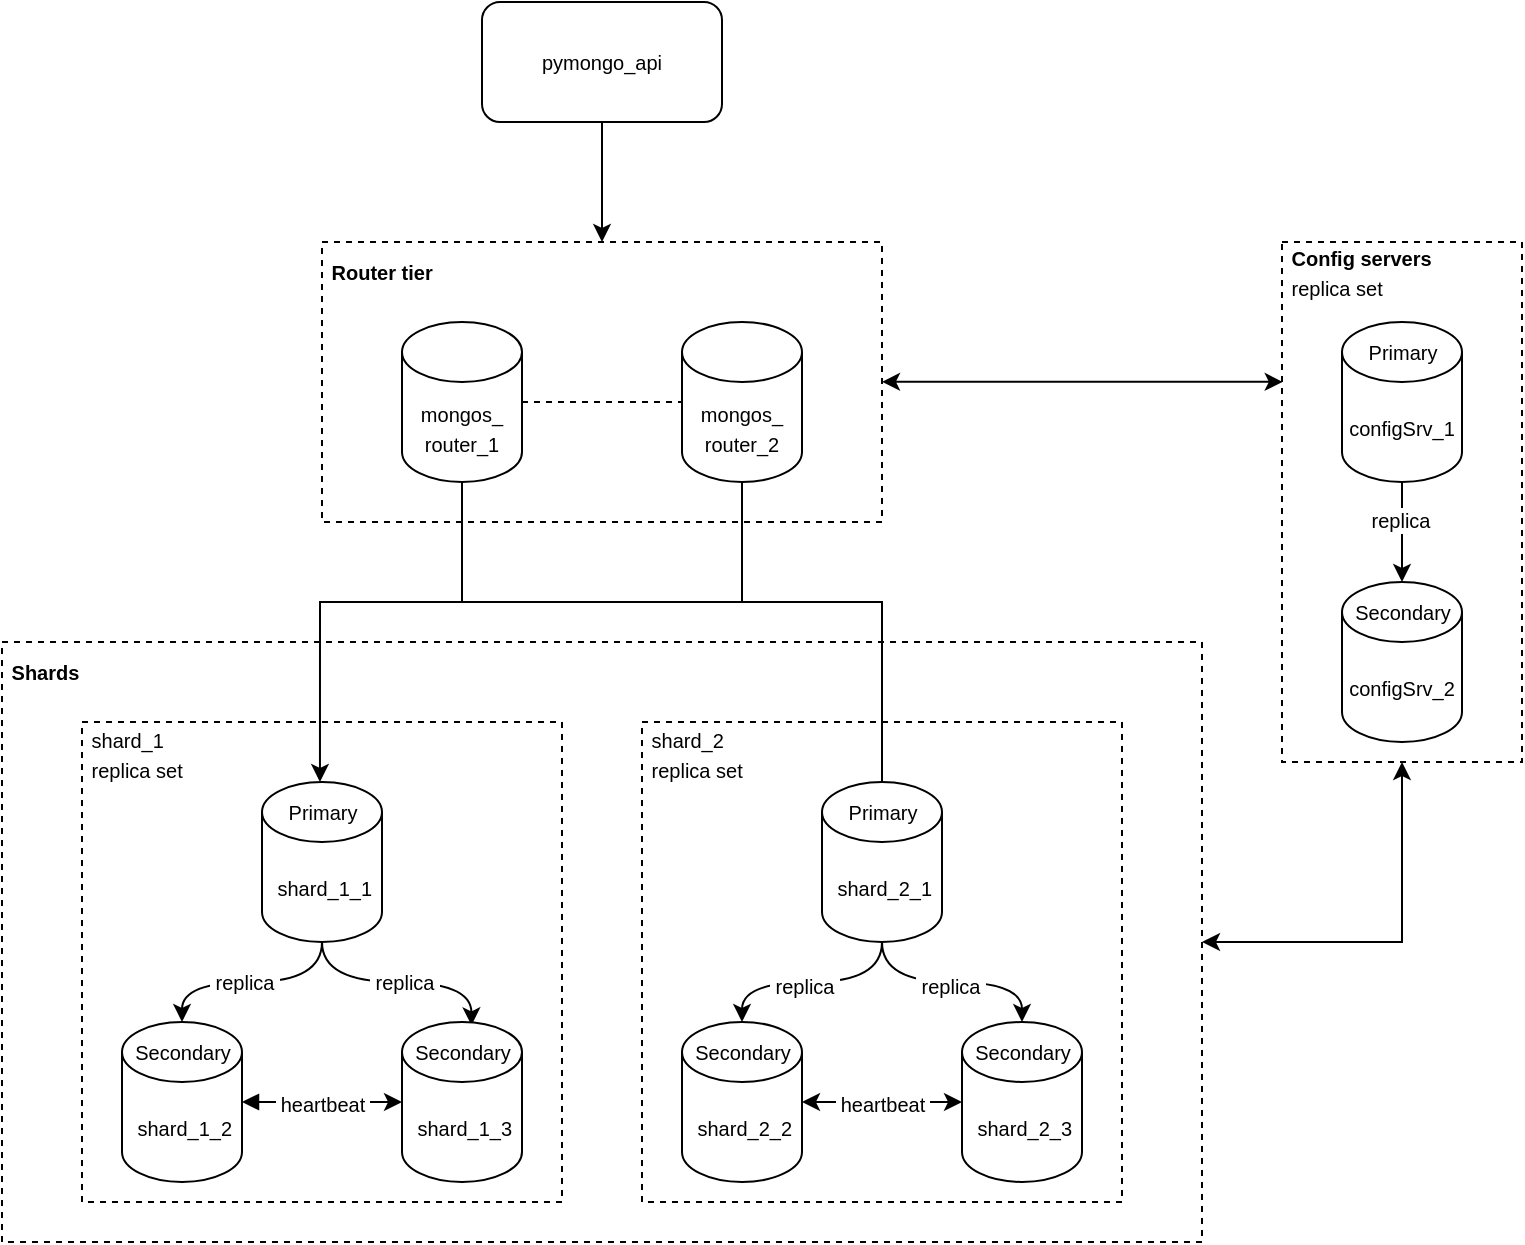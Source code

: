 <mxfile version="24.7.17">
  <diagram name="Page-1" id="-H_mtQnk-PTXWXPvYvuk">
    <mxGraphModel dx="1434" dy="836" grid="0" gridSize="10" guides="1" tooltips="1" connect="1" arrows="1" fold="1" page="1" pageScale="1" pageWidth="1169" pageHeight="827" math="0" shadow="0">
      <root>
        <mxCell id="0" />
        <mxCell id="1" parent="0" />
        <mxCell id="cGjk7bym4qa5nAbKxPeu-12" value="" style="rounded=0;whiteSpace=wrap;html=1;dashed=1;" parent="1" vertex="1">
          <mxGeometry x="160" y="440" width="600" height="300" as="geometry" />
        </mxCell>
        <mxCell id="cGjk7bym4qa5nAbKxPeu-18" value="" style="rounded=0;whiteSpace=wrap;html=1;dashed=1;" parent="1" vertex="1">
          <mxGeometry x="480" y="480" width="240" height="240" as="geometry" />
        </mxCell>
        <mxCell id="cGjk7bym4qa5nAbKxPeu-41" style="edgeStyle=orthogonalEdgeStyle;rounded=0;orthogonalLoop=1;jettySize=auto;html=1;entryX=0.5;entryY=1;entryDx=0;entryDy=0;fontFamily=Helvetica;fontSize=12;fontColor=default;startArrow=classic;startFill=1;" parent="1" source="cGjk7bym4qa5nAbKxPeu-12" target="cGjk7bym4qa5nAbKxPeu-26" edge="1">
          <mxGeometry relative="1" as="geometry" />
        </mxCell>
        <mxCell id="cGjk7bym4qa5nAbKxPeu-4" value="" style="rounded=0;whiteSpace=wrap;html=1;dashed=1;" parent="1" vertex="1">
          <mxGeometry x="320" y="240" width="280" height="140" as="geometry" />
        </mxCell>
        <mxCell id="cGjk7bym4qa5nAbKxPeu-36" style="edgeStyle=orthogonalEdgeStyle;rounded=0;orthogonalLoop=1;jettySize=auto;html=1;fontFamily=Helvetica;fontSize=12;fontColor=default;startArrow=none;startFill=0;endArrow=none;endFill=0;" parent="1" source="cGjk7bym4qa5nAbKxPeu-1" edge="1">
          <mxGeometry relative="1" as="geometry">
            <mxPoint x="530" y="420" as="targetPoint" />
          </mxGeometry>
        </mxCell>
        <mxCell id="cGjk7bym4qa5nAbKxPeu-1" value="&lt;span style=&quot;font-size: 10px; text-wrap: nowrap;&quot;&gt;mongos_&lt;br&gt;router_2&lt;/span&gt;" style="shape=cylinder3;whiteSpace=wrap;html=1;boundedLbl=1;backgroundOutline=1;size=15;" parent="1" vertex="1">
          <mxGeometry x="500" y="280" width="60" height="80" as="geometry" />
        </mxCell>
        <mxCell id="cGjk7bym4qa5nAbKxPeu-34" style="edgeStyle=orthogonalEdgeStyle;rounded=0;orthogonalLoop=1;jettySize=auto;html=1;fontFamily=Helvetica;fontSize=12;fontColor=default;" parent="1" source="cGjk7bym4qa5nAbKxPeu-2" edge="1">
          <mxGeometry relative="1" as="geometry">
            <Array as="points">
              <mxPoint x="390" y="420" />
              <mxPoint x="600" y="420" />
              <mxPoint x="600" y="511" />
            </Array>
            <mxPoint x="600" y="510" as="targetPoint" />
          </mxGeometry>
        </mxCell>
        <mxCell id="cGjk7bym4qa5nAbKxPeu-2" value="&lt;font style=&quot;font-size: 10px;&quot;&gt;&lt;span style=&quot;text-wrap: nowrap;&quot;&gt;mongos_&lt;br&gt;router_&lt;/span&gt;&lt;span style=&quot;text-wrap: nowrap; background-color: initial;&quot;&gt;1&lt;/span&gt;&lt;/font&gt;" style="shape=cylinder3;whiteSpace=wrap;html=1;boundedLbl=1;backgroundOutline=1;size=15;" parent="1" vertex="1">
          <mxGeometry x="360" y="280" width="60" height="80" as="geometry" />
        </mxCell>
        <mxCell id="cGjk7bym4qa5nAbKxPeu-6" value="&lt;b&gt;&lt;font style=&quot;font-size: 10px;&quot;&gt;&amp;nbsp;Router tier&lt;/font&gt;&lt;/b&gt;" style="text;html=1;align=left;verticalAlign=middle;resizable=0;points=[];autosize=1;strokeColor=none;fillColor=none;" parent="1" vertex="1">
          <mxGeometry x="320" y="240" width="80" height="30" as="geometry" />
        </mxCell>
        <mxCell id="cGjk7bym4qa5nAbKxPeu-32" style="edgeStyle=orthogonalEdgeStyle;rounded=0;orthogonalLoop=1;jettySize=auto;html=1;entryX=0.5;entryY=0;entryDx=0;entryDy=0;fontFamily=Helvetica;fontSize=12;fontColor=default;" parent="1" source="cGjk7bym4qa5nAbKxPeu-11" target="cGjk7bym4qa5nAbKxPeu-4" edge="1">
          <mxGeometry relative="1" as="geometry" />
        </mxCell>
        <mxCell id="cGjk7bym4qa5nAbKxPeu-11" value="&lt;font style=&quot;font-size: 10px;&quot;&gt;pymongo_api&lt;/font&gt;" style="rounded=1;whiteSpace=wrap;html=1;" parent="1" vertex="1">
          <mxGeometry x="400" y="120" width="120" height="60" as="geometry" />
        </mxCell>
        <mxCell id="cGjk7bym4qa5nAbKxPeu-15" value="&lt;b&gt;&lt;font style=&quot;font-size: 10px;&quot;&gt;&amp;nbsp;Shards&lt;/font&gt;&lt;/b&gt;" style="text;html=1;align=left;verticalAlign=middle;resizable=0;points=[];autosize=1;strokeColor=none;fillColor=none;" parent="1" vertex="1">
          <mxGeometry x="160" y="442" width="55" height="26" as="geometry" />
        </mxCell>
        <mxCell id="cGjk7bym4qa5nAbKxPeu-17" value="" style="rounded=0;whiteSpace=wrap;html=1;dashed=1;" parent="1" vertex="1">
          <mxGeometry x="200" y="480" width="240" height="240" as="geometry" />
        </mxCell>
        <mxCell id="eWWVPXVCPQMt0IXXM3mS-13" style="edgeStyle=orthogonalEdgeStyle;rounded=0;orthogonalLoop=1;jettySize=auto;html=1;curved=1;exitX=0.5;exitY=1;exitDx=0;exitDy=0;exitPerimeter=0;" parent="1" source="cGjk7bym4qa5nAbKxPeu-14" target="eWWVPXVCPQMt0IXXM3mS-8" edge="1">
          <mxGeometry relative="1" as="geometry" />
        </mxCell>
        <mxCell id="eWWVPXVCPQMt0IXXM3mS-16" value="&lt;span style=&quot;font-size: 10px;&quot;&gt;&amp;nbsp;replica&amp;nbsp;&lt;/span&gt;" style="edgeLabel;html=1;align=center;verticalAlign=middle;resizable=0;points=[];" parent="eWWVPXVCPQMt0IXXM3mS-13" vertex="1" connectable="0">
          <mxGeometry x="0.083" relative="1" as="geometry">
            <mxPoint as="offset" />
          </mxGeometry>
        </mxCell>
        <mxCell id="eWWVPXVCPQMt0IXXM3mS-14" style="edgeStyle=orthogonalEdgeStyle;rounded=0;orthogonalLoop=1;jettySize=auto;html=1;curved=1;entryX=0.579;entryY=0.021;entryDx=0;entryDy=0;entryPerimeter=0;exitX=0.5;exitY=1;exitDx=0;exitDy=0;exitPerimeter=0;" parent="1" source="cGjk7bym4qa5nAbKxPeu-14" target="eWWVPXVCPQMt0IXXM3mS-3" edge="1">
          <mxGeometry relative="1" as="geometry" />
        </mxCell>
        <mxCell id="eWWVPXVCPQMt0IXXM3mS-17" value="&lt;span style=&quot;font-size: 10px;&quot;&gt;&amp;nbsp;replica&amp;nbsp;&lt;/span&gt;" style="edgeLabel;html=1;align=center;verticalAlign=middle;resizable=0;points=[];" parent="eWWVPXVCPQMt0IXXM3mS-14" vertex="1" connectable="0">
          <mxGeometry x="0.037" y="1" relative="1" as="geometry">
            <mxPoint y="1" as="offset" />
          </mxGeometry>
        </mxCell>
        <mxCell id="cGjk7bym4qa5nAbKxPeu-14" value="&lt;font style=&quot;text-align: left; text-wrap: nowrap; font-size: 10px;&quot;&gt;&amp;nbsp;shard_1_1&lt;/font&gt;" style="shape=cylinder3;whiteSpace=wrap;html=1;boundedLbl=1;backgroundOutline=1;size=15;" parent="1" vertex="1">
          <mxGeometry x="290" y="510" width="60" height="80" as="geometry" />
        </mxCell>
        <mxCell id="eWWVPXVCPQMt0IXXM3mS-18" value="" style="edgeStyle=orthogonalEdgeStyle;rounded=0;orthogonalLoop=1;jettySize=auto;html=1;curved=1;exitX=0.5;exitY=1;exitDx=0;exitDy=0;exitPerimeter=0;" parent="1" source="cGjk7bym4qa5nAbKxPeu-19" target="eWWVPXVCPQMt0IXXM3mS-11" edge="1">
          <mxGeometry relative="1" as="geometry" />
        </mxCell>
        <mxCell id="eWWVPXVCPQMt0IXXM3mS-24" value="&lt;span style=&quot;font-size: 10px;&quot;&gt;&amp;nbsp;replica&amp;nbsp;&lt;/span&gt;" style="edgeLabel;html=1;align=center;verticalAlign=middle;resizable=0;points=[];" parent="eWWVPXVCPQMt0IXXM3mS-18" vertex="1" connectable="0">
          <mxGeometry x="-0.026" y="-2" relative="1" as="geometry">
            <mxPoint as="offset" />
          </mxGeometry>
        </mxCell>
        <mxCell id="cGjk7bym4qa5nAbKxPeu-19" value="&lt;span style=&quot;font-size: 10px; text-align: left; text-wrap: nowrap;&quot;&gt;&amp;nbsp;shard_2_1&lt;/span&gt;" style="shape=cylinder3;whiteSpace=wrap;html=1;boundedLbl=1;backgroundOutline=1;size=15;" parent="1" vertex="1">
          <mxGeometry x="570" y="510" width="60" height="80" as="geometry" />
        </mxCell>
        <mxCell id="cGjk7bym4qa5nAbKxPeu-24" value="&lt;font style=&quot;font-size: 10px;&quot;&gt;&amp;nbsp;shard_1&lt;/font&gt;&lt;div&gt;&lt;font style=&quot;font-size: 10px;&quot;&gt;&amp;nbsp;replica set&lt;/font&gt;&lt;/div&gt;" style="text;html=1;align=left;verticalAlign=middle;resizable=0;points=[];autosize=1;strokeColor=none;fillColor=none;" parent="1" vertex="1">
          <mxGeometry x="200" y="475" width="66" height="41" as="geometry" />
        </mxCell>
        <mxCell id="cGjk7bym4qa5nAbKxPeu-25" value="&lt;font style=&quot;font-size: 10px;&quot;&gt;&amp;nbsp;shard_2&lt;/font&gt;&lt;div&gt;&lt;font style=&quot;font-size: 10px;&quot;&gt;&amp;nbsp;replica set&lt;br&gt;&lt;/font&gt;&lt;/div&gt;" style="text;html=1;align=left;verticalAlign=middle;resizable=0;points=[];autosize=1;strokeColor=none;fillColor=none;" parent="1" vertex="1">
          <mxGeometry x="480" y="475" width="66" height="41" as="geometry" />
        </mxCell>
        <mxCell id="cGjk7bym4qa5nAbKxPeu-33" style="edgeStyle=orthogonalEdgeStyle;rounded=0;orthogonalLoop=1;jettySize=auto;html=1;entryX=0.483;entryY=0;entryDx=0;entryDy=0;fontFamily=Helvetica;fontSize=12;fontColor=default;entryPerimeter=0;" parent="1" source="cGjk7bym4qa5nAbKxPeu-2" target="eWWVPXVCPQMt0IXXM3mS-6" edge="1">
          <mxGeometry relative="1" as="geometry">
            <Array as="points">
              <mxPoint x="390" y="420" />
              <mxPoint x="319" y="420" />
            </Array>
          </mxGeometry>
        </mxCell>
        <mxCell id="cGjk7bym4qa5nAbKxPeu-38" style="edgeStyle=orthogonalEdgeStyle;rounded=0;orthogonalLoop=1;jettySize=auto;html=1;entryX=0;entryY=0.5;entryDx=0;entryDy=0;entryPerimeter=0;fontFamily=Helvetica;fontSize=12;fontColor=default;endArrow=none;endFill=0;dashed=1;" parent="1" source="cGjk7bym4qa5nAbKxPeu-2" target="cGjk7bym4qa5nAbKxPeu-1" edge="1">
          <mxGeometry relative="1" as="geometry" />
        </mxCell>
        <mxCell id="cGjk7bym4qa5nAbKxPeu-40" style="edgeStyle=orthogonalEdgeStyle;rounded=0;orthogonalLoop=1;jettySize=auto;html=1;fontFamily=Helvetica;fontSize=12;fontColor=default;startArrow=classic;startFill=1;entryX=0.003;entryY=0.269;entryDx=0;entryDy=0;entryPerimeter=0;" parent="1" source="cGjk7bym4qa5nAbKxPeu-4" target="cGjk7bym4qa5nAbKxPeu-26" edge="1">
          <mxGeometry relative="1" as="geometry">
            <mxPoint x="742" y="310" as="targetPoint" />
            <Array as="points">
              <mxPoint x="760" y="310" />
            </Array>
          </mxGeometry>
        </mxCell>
        <mxCell id="eWWVPXVCPQMt0IXXM3mS-2" value="&lt;span style=&quot;font-size: 10px; text-align: left; text-wrap: nowrap;&quot;&gt;&amp;nbsp;shard_1_2&lt;/span&gt;" style="shape=cylinder3;whiteSpace=wrap;html=1;boundedLbl=1;backgroundOutline=1;size=15;" parent="1" vertex="1">
          <mxGeometry x="220" y="630" width="60" height="80" as="geometry" />
        </mxCell>
        <mxCell id="eWWVPXVCPQMt0IXXM3mS-3" value="&lt;span style=&quot;font-size: 10px; text-align: left; text-wrap: nowrap;&quot;&gt;&amp;nbsp;shard_1_3&lt;/span&gt;" style="shape=cylinder3;whiteSpace=wrap;html=1;boundedLbl=1;backgroundOutline=1;size=15;" parent="1" vertex="1">
          <mxGeometry x="360" y="630" width="60" height="80" as="geometry" />
        </mxCell>
        <mxCell id="eWWVPXVCPQMt0IXXM3mS-4" value="&lt;span style=&quot;font-size: 10px; text-align: left; text-wrap: nowrap;&quot;&gt;&amp;nbsp;shard_2_2&lt;/span&gt;" style="shape=cylinder3;whiteSpace=wrap;html=1;boundedLbl=1;backgroundOutline=1;size=15;" parent="1" vertex="1">
          <mxGeometry x="500" y="630" width="60" height="80" as="geometry" />
        </mxCell>
        <mxCell id="eWWVPXVCPQMt0IXXM3mS-5" value="&lt;span style=&quot;font-size: 10px; text-align: left; text-wrap: nowrap;&quot;&gt;&amp;nbsp;shard_2_3&lt;/span&gt;" style="shape=cylinder3;whiteSpace=wrap;html=1;boundedLbl=1;backgroundOutline=1;size=15;" parent="1" vertex="1">
          <mxGeometry x="640" y="630" width="60" height="80" as="geometry" />
        </mxCell>
        <mxCell id="cGjk7bym4qa5nAbKxPeu-26" value="" style="rounded=0;whiteSpace=wrap;html=1;dashed=1;" parent="1" vertex="1">
          <mxGeometry x="800" y="240" width="120" height="260" as="geometry" />
        </mxCell>
        <mxCell id="cGjk7bym4qa5nAbKxPeu-27" value="&lt;font style=&quot;&quot;&gt;&lt;span style=&quot;font-size: 10px; text-wrap: nowrap;&quot;&gt;configSrv_&lt;/span&gt;&lt;span style=&quot;font-size: 10px; text-wrap: nowrap; background-color: initial;&quot;&gt;2&lt;/span&gt;&lt;/font&gt;" style="shape=cylinder3;whiteSpace=wrap;html=1;boundedLbl=1;backgroundOutline=1;size=15;" parent="1" vertex="1">
          <mxGeometry x="830" y="410" width="60" height="80" as="geometry" />
        </mxCell>
        <mxCell id="cGjk7bym4qa5nAbKxPeu-28" value="&lt;font style=&quot;&quot;&gt;&lt;span style=&quot;font-size: 10px; text-wrap: nowrap;&quot;&gt;configSrv_&lt;/span&gt;&lt;span style=&quot;font-size: 10px; text-wrap: nowrap; background-color: initial;&quot;&gt;1&lt;/span&gt;&lt;/font&gt;" style="shape=cylinder3;whiteSpace=wrap;html=1;boundedLbl=1;backgroundOutline=1;size=15;" parent="1" vertex="1">
          <mxGeometry x="830" y="280" width="60" height="80" as="geometry" />
        </mxCell>
        <mxCell id="cGjk7bym4qa5nAbKxPeu-29" value="&lt;b&gt;&lt;font style=&quot;font-size: 10px;&quot;&gt;&amp;nbsp;Config servers&lt;/font&gt;&lt;/b&gt;&lt;div&gt;&lt;span style=&quot;font-size: 10px;&quot;&gt;&amp;nbsp;replica set&lt;/span&gt;&lt;b&gt;&lt;font style=&quot;font-size: 10px;&quot;&gt;&lt;br&gt;&lt;/font&gt;&lt;/b&gt;&lt;/div&gt;" style="text;html=1;align=left;verticalAlign=middle;resizable=0;points=[];autosize=1;strokeColor=none;fillColor=none;" parent="1" vertex="1">
          <mxGeometry x="800" y="235" width="100" height="40" as="geometry" />
        </mxCell>
        <mxCell id="0UDmz_ZoNjr8VlJtx50Z-2" style="edgeStyle=orthogonalEdgeStyle;rounded=0;orthogonalLoop=1;jettySize=auto;html=1;entryX=0.5;entryY=0;entryDx=0;entryDy=0;entryPerimeter=0;" parent="1" source="cGjk7bym4qa5nAbKxPeu-28" target="cGjk7bym4qa5nAbKxPeu-27" edge="1">
          <mxGeometry relative="1" as="geometry" />
        </mxCell>
        <mxCell id="0UDmz_ZoNjr8VlJtx50Z-3" value="&lt;font style=&quot;font-size: 10px;&quot;&gt;replica&lt;/font&gt;" style="edgeLabel;html=1;align=center;verticalAlign=middle;resizable=0;points=[];" parent="0UDmz_ZoNjr8VlJtx50Z-2" vertex="1" connectable="0">
          <mxGeometry x="-0.04" y="-1" relative="1" as="geometry">
            <mxPoint y="-5" as="offset" />
          </mxGeometry>
        </mxCell>
        <mxCell id="0UDmz_ZoNjr8VlJtx50Z-4" value="&lt;font style=&quot;font-size: 10px;&quot;&gt;Primary&lt;/font&gt;" style="text;html=1;align=center;verticalAlign=middle;resizable=0;points=[];autosize=1;strokeColor=none;fillColor=none;" parent="1" vertex="1">
          <mxGeometry x="830" y="280" width="60" height="30" as="geometry" />
        </mxCell>
        <mxCell id="0UDmz_ZoNjr8VlJtx50Z-5" value="&lt;font style=&quot;font-size: 10px;&quot;&gt;Secondary&lt;/font&gt;" style="text;html=1;align=center;verticalAlign=middle;resizable=0;points=[];autosize=1;strokeColor=none;fillColor=none;" parent="1" vertex="1">
          <mxGeometry x="825" y="410" width="70" height="30" as="geometry" />
        </mxCell>
        <mxCell id="eWWVPXVCPQMt0IXXM3mS-6" value="&lt;font style=&quot;font-size: 10px;&quot;&gt;Primary&lt;/font&gt;" style="text;html=1;align=center;verticalAlign=middle;resizable=0;points=[];autosize=1;strokeColor=none;fillColor=none;" parent="1" vertex="1">
          <mxGeometry x="290" y="510" width="60" height="30" as="geometry" />
        </mxCell>
        <mxCell id="eWWVPXVCPQMt0IXXM3mS-7" value="&lt;font style=&quot;font-size: 10px;&quot;&gt;Primary&lt;/font&gt;" style="text;html=1;align=center;verticalAlign=middle;resizable=0;points=[];autosize=1;strokeColor=none;fillColor=none;" parent="1" vertex="1">
          <mxGeometry x="570" y="510" width="60" height="30" as="geometry" />
        </mxCell>
        <mxCell id="eWWVPXVCPQMt0IXXM3mS-8" value="&lt;font style=&quot;font-size: 10px;&quot;&gt;Secondary&lt;/font&gt;" style="text;html=1;align=center;verticalAlign=middle;resizable=0;points=[];autosize=1;strokeColor=none;fillColor=none;" parent="1" vertex="1">
          <mxGeometry x="215" y="630" width="70" height="30" as="geometry" />
        </mxCell>
        <mxCell id="eWWVPXVCPQMt0IXXM3mS-9" value="&lt;font style=&quot;font-size: 10px;&quot;&gt;Secondary&lt;/font&gt;" style="text;html=1;align=center;verticalAlign=middle;resizable=0;points=[];autosize=1;strokeColor=none;fillColor=none;" parent="1" vertex="1">
          <mxGeometry x="355" y="630" width="70" height="30" as="geometry" />
        </mxCell>
        <mxCell id="eWWVPXVCPQMt0IXXM3mS-10" value="&lt;font style=&quot;font-size: 10px;&quot;&gt;Secondary&lt;/font&gt;" style="text;html=1;align=center;verticalAlign=middle;resizable=0;points=[];autosize=1;strokeColor=none;fillColor=none;" parent="1" vertex="1">
          <mxGeometry x="495" y="630" width="70" height="30" as="geometry" />
        </mxCell>
        <mxCell id="eWWVPXVCPQMt0IXXM3mS-11" value="&lt;font style=&quot;font-size: 10px;&quot;&gt;Secondary&lt;/font&gt;" style="text;html=1;align=center;verticalAlign=middle;resizable=0;points=[];autosize=1;strokeColor=none;fillColor=none;" parent="1" vertex="1">
          <mxGeometry x="635" y="630" width="70" height="30" as="geometry" />
        </mxCell>
        <mxCell id="eWWVPXVCPQMt0IXXM3mS-20" style="edgeStyle=orthogonalEdgeStyle;rounded=0;orthogonalLoop=1;jettySize=auto;html=1;entryX=0.5;entryY=0;entryDx=0;entryDy=0;entryPerimeter=0;curved=1;exitX=0.5;exitY=1;exitDx=0;exitDy=0;exitPerimeter=0;" parent="1" source="cGjk7bym4qa5nAbKxPeu-19" target="eWWVPXVCPQMt0IXXM3mS-10" edge="1">
          <mxGeometry relative="1" as="geometry" />
        </mxCell>
        <mxCell id="eWWVPXVCPQMt0IXXM3mS-23" value="&lt;span style=&quot;font-size: 10px;&quot;&gt;&amp;nbsp;replica&amp;nbsp;&lt;/span&gt;" style="edgeLabel;html=1;align=center;verticalAlign=middle;resizable=0;points=[];" parent="eWWVPXVCPQMt0IXXM3mS-20" vertex="1" connectable="0">
          <mxGeometry x="0.083" y="2" relative="1" as="geometry">
            <mxPoint as="offset" />
          </mxGeometry>
        </mxCell>
        <mxCell id="eWWVPXVCPQMt0IXXM3mS-27" style="edgeStyle=orthogonalEdgeStyle;rounded=0;orthogonalLoop=1;jettySize=auto;html=1;entryX=0;entryY=0.5;entryDx=0;entryDy=0;entryPerimeter=0;startArrow=block;startFill=1;" parent="1" source="eWWVPXVCPQMt0IXXM3mS-2" target="eWWVPXVCPQMt0IXXM3mS-3" edge="1">
          <mxGeometry relative="1" as="geometry" />
        </mxCell>
        <mxCell id="eWWVPXVCPQMt0IXXM3mS-28" value="&lt;font style=&quot;font-size: 10px;&quot;&gt;&amp;nbsp;heartbeat&amp;nbsp;&lt;/font&gt;" style="edgeLabel;html=1;align=center;verticalAlign=middle;resizable=0;points=[];" parent="eWWVPXVCPQMt0IXXM3mS-27" vertex="1" connectable="0">
          <mxGeometry x="-0.156" y="-1" relative="1" as="geometry">
            <mxPoint x="6" as="offset" />
          </mxGeometry>
        </mxCell>
        <mxCell id="eWWVPXVCPQMt0IXXM3mS-29" style="edgeStyle=orthogonalEdgeStyle;rounded=0;orthogonalLoop=1;jettySize=auto;html=1;entryX=0;entryY=0.5;entryDx=0;entryDy=0;entryPerimeter=0;startArrow=classic;startFill=1;" parent="1" source="eWWVPXVCPQMt0IXXM3mS-4" target="eWWVPXVCPQMt0IXXM3mS-5" edge="1">
          <mxGeometry relative="1" as="geometry" />
        </mxCell>
        <mxCell id="eWWVPXVCPQMt0IXXM3mS-30" value="&lt;font style=&quot;font-size: 10px;&quot;&gt;&amp;nbsp;heartbeat&amp;nbsp;&lt;/font&gt;" style="edgeLabel;html=1;align=center;verticalAlign=middle;resizable=0;points=[];" parent="eWWVPXVCPQMt0IXXM3mS-29" vertex="1" connectable="0">
          <mxGeometry x="-0.07" y="-1" relative="1" as="geometry">
            <mxPoint x="3" as="offset" />
          </mxGeometry>
        </mxCell>
      </root>
    </mxGraphModel>
  </diagram>
</mxfile>
